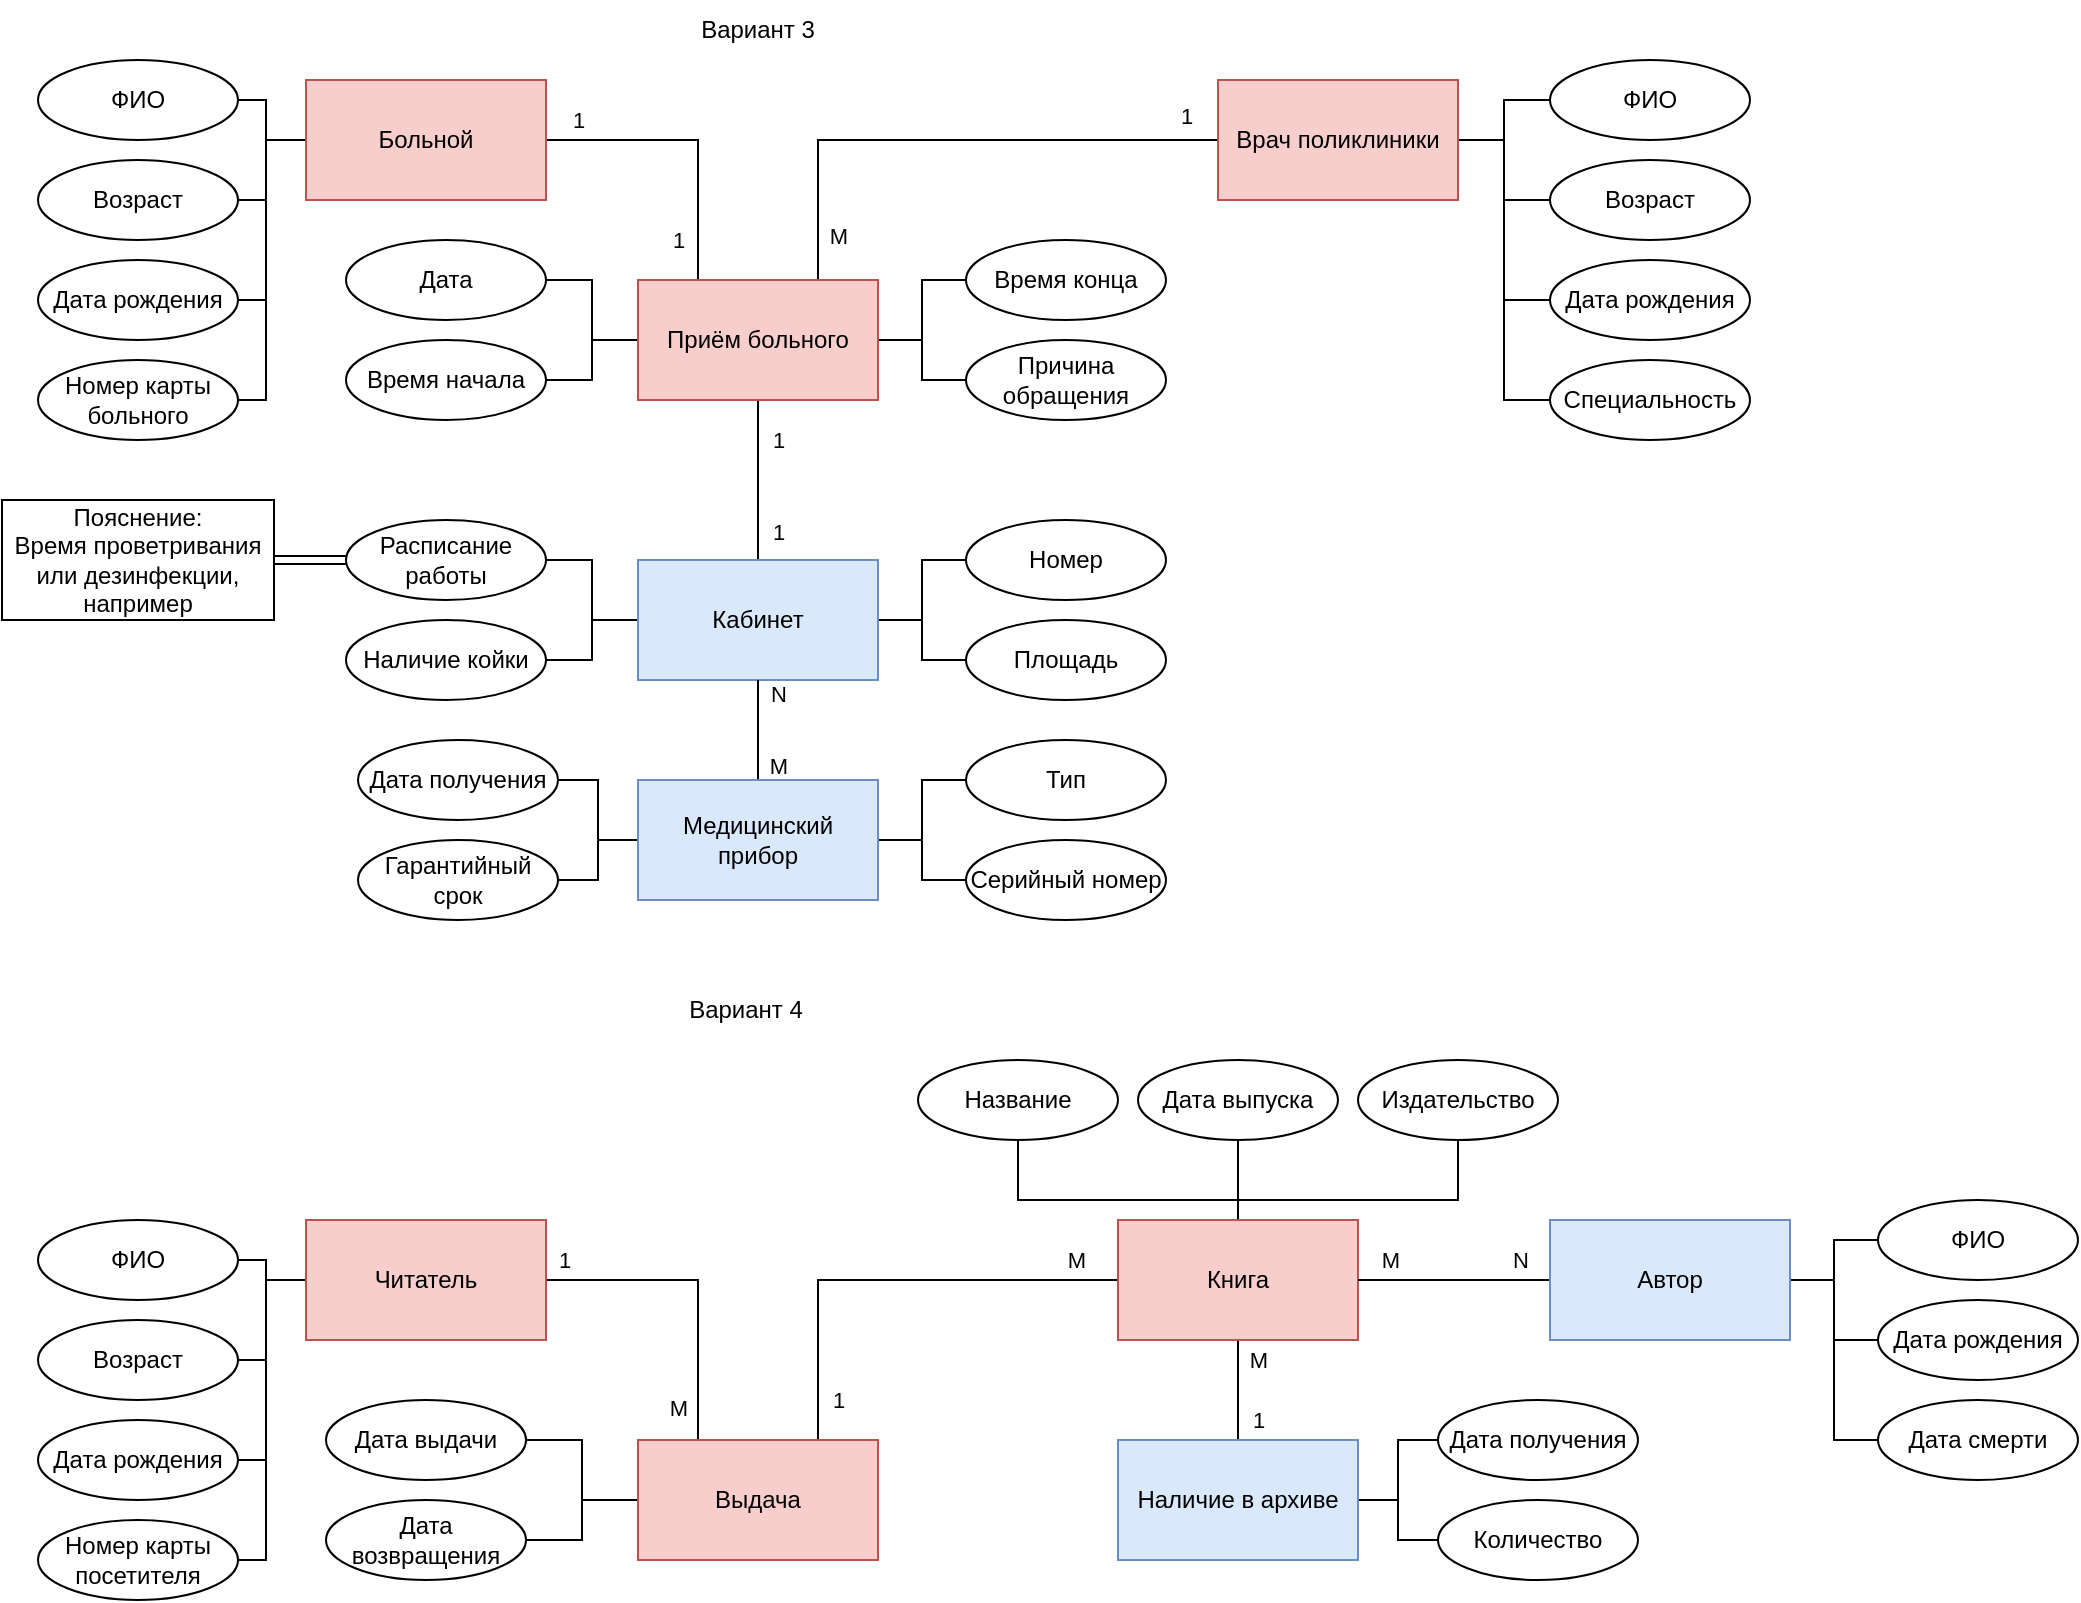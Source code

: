 <mxfile version="23.1.6" type="github">
  <diagram name="Страница — 1" id="_VxTqFJVEIs5IaBWDl29">
    <mxGraphModel dx="3187" dy="1658" grid="1" gridSize="10" guides="1" tooltips="1" connect="1" arrows="1" fold="1" page="1" pageScale="1" pageWidth="827" pageHeight="1169" math="0" shadow="0">
      <root>
        <mxCell id="0" />
        <mxCell id="1" parent="0" />
        <mxCell id="hvhHg81odffqJ2iXtf3Y-19" style="edgeStyle=orthogonalEdgeStyle;rounded=0;orthogonalLoop=1;jettySize=auto;html=1;entryX=0.75;entryY=0;entryDx=0;entryDy=0;strokeColor=default;align=center;verticalAlign=middle;fontFamily=Helvetica;fontSize=11;fontColor=default;labelBackgroundColor=default;endArrow=none;endFill=0;" edge="1" parent="1" source="hvhHg81odffqJ2iXtf3Y-1" target="hvhHg81odffqJ2iXtf3Y-4">
          <mxGeometry relative="1" as="geometry">
            <Array as="points">
              <mxPoint x="450" y="70" />
            </Array>
          </mxGeometry>
        </mxCell>
        <mxCell id="hvhHg81odffqJ2iXtf3Y-34" value="1" style="edgeLabel;html=1;align=center;verticalAlign=middle;resizable=0;points=[];rounded=0;strokeColor=default;fontFamily=Helvetica;fontSize=11;fontColor=default;labelBackgroundColor=default;" vertex="1" connectable="0" parent="hvhHg81odffqJ2iXtf3Y-19">
          <mxGeometry x="0.295" y="1" relative="1" as="geometry">
            <mxPoint x="159" y="-13" as="offset" />
          </mxGeometry>
        </mxCell>
        <mxCell id="hvhHg81odffqJ2iXtf3Y-74" value="M" style="edgeLabel;html=1;align=center;verticalAlign=middle;resizable=0;points=[];rounded=0;strokeColor=default;fontFamily=Helvetica;fontSize=11;fontColor=default;labelBackgroundColor=default;" vertex="1" connectable="0" parent="hvhHg81odffqJ2iXtf3Y-19">
          <mxGeometry x="0.834" relative="1" as="geometry">
            <mxPoint x="10" as="offset" />
          </mxGeometry>
        </mxCell>
        <mxCell id="hvhHg81odffqJ2iXtf3Y-27" style="edgeStyle=orthogonalEdgeStyle;rounded=0;orthogonalLoop=1;jettySize=auto;html=1;entryX=0;entryY=0.5;entryDx=0;entryDy=0;strokeColor=default;align=center;verticalAlign=middle;fontFamily=Helvetica;fontSize=11;fontColor=default;labelBackgroundColor=default;endArrow=none;endFill=0;" edge="1" parent="1" source="hvhHg81odffqJ2iXtf3Y-1" target="hvhHg81odffqJ2iXtf3Y-23">
          <mxGeometry relative="1" as="geometry" />
        </mxCell>
        <mxCell id="hvhHg81odffqJ2iXtf3Y-28" style="edgeStyle=orthogonalEdgeStyle;rounded=0;orthogonalLoop=1;jettySize=auto;html=1;entryX=0;entryY=0.5;entryDx=0;entryDy=0;strokeColor=default;align=center;verticalAlign=middle;fontFamily=Helvetica;fontSize=11;fontColor=default;labelBackgroundColor=default;endArrow=none;endFill=0;" edge="1" parent="1" source="hvhHg81odffqJ2iXtf3Y-1" target="hvhHg81odffqJ2iXtf3Y-24">
          <mxGeometry relative="1" as="geometry" />
        </mxCell>
        <mxCell id="hvhHg81odffqJ2iXtf3Y-29" style="edgeStyle=orthogonalEdgeStyle;rounded=0;orthogonalLoop=1;jettySize=auto;html=1;entryX=0;entryY=0.5;entryDx=0;entryDy=0;strokeColor=default;align=center;verticalAlign=middle;fontFamily=Helvetica;fontSize=11;fontColor=default;labelBackgroundColor=default;endArrow=none;endFill=0;" edge="1" parent="1" source="hvhHg81odffqJ2iXtf3Y-1" target="hvhHg81odffqJ2iXtf3Y-25">
          <mxGeometry relative="1" as="geometry" />
        </mxCell>
        <mxCell id="hvhHg81odffqJ2iXtf3Y-30" style="edgeStyle=orthogonalEdgeStyle;rounded=0;orthogonalLoop=1;jettySize=auto;html=1;entryX=0;entryY=0.5;entryDx=0;entryDy=0;strokeColor=default;align=center;verticalAlign=middle;fontFamily=Helvetica;fontSize=11;fontColor=default;labelBackgroundColor=default;endArrow=none;endFill=0;" edge="1" parent="1" source="hvhHg81odffqJ2iXtf3Y-1" target="hvhHg81odffqJ2iXtf3Y-26">
          <mxGeometry relative="1" as="geometry" />
        </mxCell>
        <mxCell id="hvhHg81odffqJ2iXtf3Y-1" value="Врач поликлиники" style="rounded=0;whiteSpace=wrap;html=1;fillColor=#f8cecc;strokeColor=#b85450;" vertex="1" parent="1">
          <mxGeometry x="650" y="40" width="120" height="60" as="geometry" />
        </mxCell>
        <mxCell id="hvhHg81odffqJ2iXtf3Y-2" value="Вариант 3" style="text;html=1;align=center;verticalAlign=middle;whiteSpace=wrap;rounded=0;" vertex="1" parent="1">
          <mxGeometry x="390" width="60" height="30" as="geometry" />
        </mxCell>
        <mxCell id="hvhHg81odffqJ2iXtf3Y-14" value="" style="edgeStyle=orthogonalEdgeStyle;rounded=0;orthogonalLoop=1;jettySize=auto;html=1;strokeColor=default;align=center;verticalAlign=middle;fontFamily=Helvetica;fontSize=11;fontColor=default;labelBackgroundColor=default;endArrow=none;endFill=0;" edge="1" parent="1" source="hvhHg81odffqJ2iXtf3Y-3" target="hvhHg81odffqJ2iXtf3Y-13">
          <mxGeometry relative="1" as="geometry" />
        </mxCell>
        <mxCell id="hvhHg81odffqJ2iXtf3Y-15" style="edgeStyle=orthogonalEdgeStyle;rounded=0;orthogonalLoop=1;jettySize=auto;html=1;strokeColor=default;align=center;verticalAlign=middle;fontFamily=Helvetica;fontSize=11;fontColor=default;labelBackgroundColor=default;endArrow=none;endFill=0;" edge="1" parent="1" source="hvhHg81odffqJ2iXtf3Y-3" target="hvhHg81odffqJ2iXtf3Y-12">
          <mxGeometry relative="1" as="geometry" />
        </mxCell>
        <mxCell id="hvhHg81odffqJ2iXtf3Y-17" style="edgeStyle=orthogonalEdgeStyle;rounded=0;orthogonalLoop=1;jettySize=auto;html=1;entryX=1;entryY=0.5;entryDx=0;entryDy=0;strokeColor=default;align=center;verticalAlign=middle;fontFamily=Helvetica;fontSize=11;fontColor=default;labelBackgroundColor=default;endArrow=none;endFill=0;" edge="1" parent="1" source="hvhHg81odffqJ2iXtf3Y-3" target="hvhHg81odffqJ2iXtf3Y-16">
          <mxGeometry relative="1" as="geometry">
            <Array as="points">
              <mxPoint x="174" y="70" />
              <mxPoint x="174" y="150" />
            </Array>
          </mxGeometry>
        </mxCell>
        <mxCell id="hvhHg81odffqJ2iXtf3Y-20" style="edgeStyle=orthogonalEdgeStyle;rounded=0;orthogonalLoop=1;jettySize=auto;html=1;entryX=0.25;entryY=0;entryDx=0;entryDy=0;strokeColor=default;align=center;verticalAlign=middle;fontFamily=Helvetica;fontSize=11;fontColor=default;labelBackgroundColor=default;endArrow=none;endFill=0;" edge="1" parent="1" source="hvhHg81odffqJ2iXtf3Y-3" target="hvhHg81odffqJ2iXtf3Y-4">
          <mxGeometry relative="1" as="geometry" />
        </mxCell>
        <mxCell id="hvhHg81odffqJ2iXtf3Y-33" value="1" style="edgeLabel;html=1;align=center;verticalAlign=middle;resizable=0;points=[];rounded=0;strokeColor=default;fontFamily=Helvetica;fontSize=11;fontColor=default;labelBackgroundColor=default;" vertex="1" connectable="0" parent="hvhHg81odffqJ2iXtf3Y-20">
          <mxGeometry x="-0.249" relative="1" as="geometry">
            <mxPoint x="-39" y="-10" as="offset" />
          </mxGeometry>
        </mxCell>
        <mxCell id="hvhHg81odffqJ2iXtf3Y-73" value="1" style="edgeLabel;html=1;align=center;verticalAlign=middle;resizable=0;points=[];rounded=0;strokeColor=default;fontFamily=Helvetica;fontSize=11;fontColor=default;labelBackgroundColor=default;" vertex="1" connectable="0" parent="hvhHg81odffqJ2iXtf3Y-20">
          <mxGeometry x="0.551" y="-1" relative="1" as="geometry">
            <mxPoint x="-9" y="13" as="offset" />
          </mxGeometry>
        </mxCell>
        <mxCell id="hvhHg81odffqJ2iXtf3Y-22" style="edgeStyle=orthogonalEdgeStyle;rounded=0;orthogonalLoop=1;jettySize=auto;html=1;entryX=1;entryY=0.5;entryDx=0;entryDy=0;strokeColor=default;align=center;verticalAlign=middle;fontFamily=Helvetica;fontSize=11;fontColor=default;labelBackgroundColor=default;endArrow=none;endFill=0;" edge="1" parent="1" source="hvhHg81odffqJ2iXtf3Y-3" target="hvhHg81odffqJ2iXtf3Y-21">
          <mxGeometry relative="1" as="geometry">
            <Array as="points">
              <mxPoint x="174" y="70" />
              <mxPoint x="174" y="200" />
            </Array>
          </mxGeometry>
        </mxCell>
        <mxCell id="hvhHg81odffqJ2iXtf3Y-3" value="Больной" style="rounded=0;whiteSpace=wrap;html=1;fillColor=#f8cecc;strokeColor=#b85450;" vertex="1" parent="1">
          <mxGeometry x="194" y="40" width="120" height="60" as="geometry" />
        </mxCell>
        <mxCell id="hvhHg81odffqJ2iXtf3Y-32" style="edgeStyle=orthogonalEdgeStyle;rounded=0;orthogonalLoop=1;jettySize=auto;html=1;entryX=0.5;entryY=0;entryDx=0;entryDy=0;strokeColor=default;align=center;verticalAlign=middle;fontFamily=Helvetica;fontSize=11;fontColor=default;labelBackgroundColor=default;endArrow=none;endFill=0;" edge="1" parent="1" source="hvhHg81odffqJ2iXtf3Y-4" target="hvhHg81odffqJ2iXtf3Y-31">
          <mxGeometry relative="1" as="geometry" />
        </mxCell>
        <mxCell id="hvhHg81odffqJ2iXtf3Y-35" value="1" style="edgeLabel;html=1;align=center;verticalAlign=middle;resizable=0;points=[];rounded=0;strokeColor=default;fontFamily=Helvetica;fontSize=11;fontColor=default;labelBackgroundColor=default;" vertex="1" connectable="0" parent="hvhHg81odffqJ2iXtf3Y-32">
          <mxGeometry x="0.087" y="-1" relative="1" as="geometry">
            <mxPoint x="11" y="-24" as="offset" />
          </mxGeometry>
        </mxCell>
        <mxCell id="hvhHg81odffqJ2iXtf3Y-75" value="1" style="edgeLabel;html=1;align=center;verticalAlign=middle;resizable=0;points=[];rounded=0;strokeColor=default;fontFamily=Helvetica;fontSize=11;fontColor=default;labelBackgroundColor=default;" vertex="1" connectable="0" parent="hvhHg81odffqJ2iXtf3Y-32">
          <mxGeometry x="0.65" relative="1" as="geometry">
            <mxPoint x="10" as="offset" />
          </mxGeometry>
        </mxCell>
        <mxCell id="hvhHg81odffqJ2iXtf3Y-38" style="edgeStyle=orthogonalEdgeStyle;rounded=0;orthogonalLoop=1;jettySize=auto;html=1;entryX=1;entryY=0.5;entryDx=0;entryDy=0;strokeColor=default;align=center;verticalAlign=middle;fontFamily=Helvetica;fontSize=11;fontColor=default;labelBackgroundColor=default;endArrow=none;endFill=0;" edge="1" parent="1" source="hvhHg81odffqJ2iXtf3Y-4" target="hvhHg81odffqJ2iXtf3Y-36">
          <mxGeometry relative="1" as="geometry" />
        </mxCell>
        <mxCell id="hvhHg81odffqJ2iXtf3Y-39" style="edgeStyle=orthogonalEdgeStyle;rounded=0;orthogonalLoop=1;jettySize=auto;html=1;entryX=1;entryY=0.5;entryDx=0;entryDy=0;strokeColor=default;align=center;verticalAlign=middle;fontFamily=Helvetica;fontSize=11;fontColor=default;labelBackgroundColor=default;endArrow=none;endFill=0;" edge="1" parent="1" source="hvhHg81odffqJ2iXtf3Y-4" target="hvhHg81odffqJ2iXtf3Y-37">
          <mxGeometry relative="1" as="geometry" />
        </mxCell>
        <mxCell id="hvhHg81odffqJ2iXtf3Y-42" style="edgeStyle=orthogonalEdgeStyle;rounded=0;orthogonalLoop=1;jettySize=auto;html=1;entryX=0;entryY=0.5;entryDx=0;entryDy=0;strokeColor=default;align=center;verticalAlign=middle;fontFamily=Helvetica;fontSize=11;fontColor=default;labelBackgroundColor=default;endArrow=none;endFill=0;" edge="1" parent="1" source="hvhHg81odffqJ2iXtf3Y-4" target="hvhHg81odffqJ2iXtf3Y-40">
          <mxGeometry relative="1" as="geometry" />
        </mxCell>
        <mxCell id="hvhHg81odffqJ2iXtf3Y-43" style="edgeStyle=orthogonalEdgeStyle;rounded=0;orthogonalLoop=1;jettySize=auto;html=1;entryX=0;entryY=0.5;entryDx=0;entryDy=0;strokeColor=default;align=center;verticalAlign=middle;fontFamily=Helvetica;fontSize=11;fontColor=default;labelBackgroundColor=default;endArrow=none;endFill=0;" edge="1" parent="1" source="hvhHg81odffqJ2iXtf3Y-4" target="hvhHg81odffqJ2iXtf3Y-41">
          <mxGeometry relative="1" as="geometry" />
        </mxCell>
        <mxCell id="hvhHg81odffqJ2iXtf3Y-4" value="Приём больного" style="rounded=0;whiteSpace=wrap;html=1;fillColor=#f8cecc;strokeColor=#b85450;" vertex="1" parent="1">
          <mxGeometry x="360" y="140" width="120" height="60" as="geometry" />
        </mxCell>
        <mxCell id="hvhHg81odffqJ2iXtf3Y-12" value="ФИО" style="ellipse;whiteSpace=wrap;html=1;" vertex="1" parent="1">
          <mxGeometry x="60" y="30" width="100" height="40" as="geometry" />
        </mxCell>
        <mxCell id="hvhHg81odffqJ2iXtf3Y-13" value="Возраст" style="ellipse;whiteSpace=wrap;html=1;" vertex="1" parent="1">
          <mxGeometry x="60" y="80" width="100" height="40" as="geometry" />
        </mxCell>
        <mxCell id="hvhHg81odffqJ2iXtf3Y-16" value="Дата рождения" style="ellipse;whiteSpace=wrap;html=1;" vertex="1" parent="1">
          <mxGeometry x="60" y="130" width="100" height="40" as="geometry" />
        </mxCell>
        <mxCell id="hvhHg81odffqJ2iXtf3Y-21" value="Номер карты больного" style="ellipse;whiteSpace=wrap;html=1;" vertex="1" parent="1">
          <mxGeometry x="60" y="180" width="100" height="40" as="geometry" />
        </mxCell>
        <mxCell id="hvhHg81odffqJ2iXtf3Y-23" value="ФИО" style="ellipse;whiteSpace=wrap;html=1;" vertex="1" parent="1">
          <mxGeometry x="816" y="30" width="100" height="40" as="geometry" />
        </mxCell>
        <mxCell id="hvhHg81odffqJ2iXtf3Y-24" value="Возраст" style="ellipse;whiteSpace=wrap;html=1;" vertex="1" parent="1">
          <mxGeometry x="816" y="80" width="100" height="40" as="geometry" />
        </mxCell>
        <mxCell id="hvhHg81odffqJ2iXtf3Y-25" value="Дата рождения" style="ellipse;whiteSpace=wrap;html=1;" vertex="1" parent="1">
          <mxGeometry x="816" y="130" width="100" height="40" as="geometry" />
        </mxCell>
        <mxCell id="hvhHg81odffqJ2iXtf3Y-26" value="Специальность" style="ellipse;whiteSpace=wrap;html=1;" vertex="1" parent="1">
          <mxGeometry x="816" y="180" width="100" height="40" as="geometry" />
        </mxCell>
        <mxCell id="hvhHg81odffqJ2iXtf3Y-45" style="edgeStyle=orthogonalEdgeStyle;rounded=0;orthogonalLoop=1;jettySize=auto;html=1;strokeColor=default;align=center;verticalAlign=middle;fontFamily=Helvetica;fontSize=11;fontColor=default;labelBackgroundColor=default;endArrow=none;endFill=0;" edge="1" parent="1" source="hvhHg81odffqJ2iXtf3Y-31" target="hvhHg81odffqJ2iXtf3Y-44">
          <mxGeometry relative="1" as="geometry" />
        </mxCell>
        <mxCell id="hvhHg81odffqJ2iXtf3Y-47" style="edgeStyle=orthogonalEdgeStyle;rounded=0;orthogonalLoop=1;jettySize=auto;html=1;entryX=0;entryY=0.5;entryDx=0;entryDy=0;strokeColor=default;align=center;verticalAlign=middle;fontFamily=Helvetica;fontSize=11;fontColor=default;labelBackgroundColor=default;endArrow=none;endFill=0;" edge="1" parent="1" source="hvhHg81odffqJ2iXtf3Y-31" target="hvhHg81odffqJ2iXtf3Y-46">
          <mxGeometry relative="1" as="geometry" />
        </mxCell>
        <mxCell id="hvhHg81odffqJ2iXtf3Y-53" style="edgeStyle=orthogonalEdgeStyle;rounded=0;orthogonalLoop=1;jettySize=auto;html=1;entryX=1;entryY=0.5;entryDx=0;entryDy=0;strokeColor=default;align=center;verticalAlign=middle;fontFamily=Helvetica;fontSize=11;fontColor=default;labelBackgroundColor=default;endArrow=none;endFill=0;" edge="1" parent="1" source="hvhHg81odffqJ2iXtf3Y-31" target="hvhHg81odffqJ2iXtf3Y-48">
          <mxGeometry relative="1" as="geometry" />
        </mxCell>
        <mxCell id="hvhHg81odffqJ2iXtf3Y-114" style="edgeStyle=orthogonalEdgeStyle;rounded=0;orthogonalLoop=1;jettySize=auto;html=1;entryX=0.5;entryY=0;entryDx=0;entryDy=0;strokeColor=default;align=center;verticalAlign=middle;fontFamily=Helvetica;fontSize=11;fontColor=default;labelBackgroundColor=default;endArrow=none;endFill=0;" edge="1" parent="1" source="hvhHg81odffqJ2iXtf3Y-31" target="hvhHg81odffqJ2iXtf3Y-113">
          <mxGeometry relative="1" as="geometry" />
        </mxCell>
        <mxCell id="hvhHg81odffqJ2iXtf3Y-115" value="M" style="edgeLabel;html=1;align=center;verticalAlign=middle;resizable=0;points=[];fontFamily=Helvetica;fontSize=11;fontColor=default;labelBackgroundColor=default;" vertex="1" connectable="0" parent="hvhHg81odffqJ2iXtf3Y-114">
          <mxGeometry x="0.697" y="-1" relative="1" as="geometry">
            <mxPoint x="11" as="offset" />
          </mxGeometry>
        </mxCell>
        <mxCell id="hvhHg81odffqJ2iXtf3Y-127" style="edgeStyle=orthogonalEdgeStyle;rounded=0;orthogonalLoop=1;jettySize=auto;html=1;entryX=1;entryY=0.5;entryDx=0;entryDy=0;strokeColor=default;align=center;verticalAlign=middle;fontFamily=Helvetica;fontSize=11;fontColor=default;labelBackgroundColor=default;endArrow=none;endFill=0;" edge="1" parent="1" source="hvhHg81odffqJ2iXtf3Y-31" target="hvhHg81odffqJ2iXtf3Y-126">
          <mxGeometry relative="1" as="geometry" />
        </mxCell>
        <mxCell id="hvhHg81odffqJ2iXtf3Y-31" value="Кабинет" style="rounded=0;whiteSpace=wrap;html=1;fillColor=#dae8fc;strokeColor=#6c8ebf;" vertex="1" parent="1">
          <mxGeometry x="360" y="280" width="120" height="60" as="geometry" />
        </mxCell>
        <mxCell id="hvhHg81odffqJ2iXtf3Y-36" value="Дата" style="ellipse;whiteSpace=wrap;html=1;" vertex="1" parent="1">
          <mxGeometry x="214" y="120" width="100" height="40" as="geometry" />
        </mxCell>
        <mxCell id="hvhHg81odffqJ2iXtf3Y-37" value="Время начала" style="ellipse;whiteSpace=wrap;html=1;" vertex="1" parent="1">
          <mxGeometry x="214" y="170" width="100" height="40" as="geometry" />
        </mxCell>
        <mxCell id="hvhHg81odffqJ2iXtf3Y-40" value="Время конца" style="ellipse;whiteSpace=wrap;html=1;" vertex="1" parent="1">
          <mxGeometry x="524" y="120" width="100" height="40" as="geometry" />
        </mxCell>
        <mxCell id="hvhHg81odffqJ2iXtf3Y-41" value="Причина обращения" style="ellipse;whiteSpace=wrap;html=1;" vertex="1" parent="1">
          <mxGeometry x="524" y="170" width="100" height="40" as="geometry" />
        </mxCell>
        <mxCell id="hvhHg81odffqJ2iXtf3Y-44" value="Номер" style="ellipse;whiteSpace=wrap;html=1;" vertex="1" parent="1">
          <mxGeometry x="524" y="260" width="100" height="40" as="geometry" />
        </mxCell>
        <mxCell id="hvhHg81odffqJ2iXtf3Y-46" value="Площадь" style="ellipse;whiteSpace=wrap;html=1;" vertex="1" parent="1">
          <mxGeometry x="524" y="310" width="100" height="40" as="geometry" />
        </mxCell>
        <mxCell id="hvhHg81odffqJ2iXtf3Y-50" value="" style="edgeStyle=orthogonalEdgeStyle;rounded=0;orthogonalLoop=1;jettySize=auto;html=1;shape=link;strokeColor=default;align=center;verticalAlign=middle;fontFamily=Helvetica;fontSize=11;fontColor=default;labelBackgroundColor=default;endArrow=none;endFill=0;" edge="1" parent="1" source="hvhHg81odffqJ2iXtf3Y-48" target="hvhHg81odffqJ2iXtf3Y-49">
          <mxGeometry relative="1" as="geometry" />
        </mxCell>
        <mxCell id="hvhHg81odffqJ2iXtf3Y-48" value="Расписание работы" style="ellipse;whiteSpace=wrap;html=1;" vertex="1" parent="1">
          <mxGeometry x="214" y="260" width="100" height="40" as="geometry" />
        </mxCell>
        <mxCell id="hvhHg81odffqJ2iXtf3Y-49" value="Пояснение:&lt;br&gt;Время проветривания или дезинфекции, например" style="whiteSpace=wrap;html=1;" vertex="1" parent="1">
          <mxGeometry x="42" y="250" width="136" height="60" as="geometry" />
        </mxCell>
        <mxCell id="hvhHg81odffqJ2iXtf3Y-58" value="Вариант 4" style="text;html=1;align=center;verticalAlign=middle;whiteSpace=wrap;rounded=0;" vertex="1" parent="1">
          <mxGeometry x="384" y="490" width="60" height="30" as="geometry" />
        </mxCell>
        <mxCell id="hvhHg81odffqJ2iXtf3Y-67" style="edgeStyle=orthogonalEdgeStyle;rounded=0;orthogonalLoop=1;jettySize=auto;html=1;strokeColor=default;align=center;verticalAlign=middle;fontFamily=Helvetica;fontSize=11;fontColor=default;labelBackgroundColor=default;endArrow=none;endFill=0;" edge="1" parent="1" source="hvhHg81odffqJ2iXtf3Y-59" target="hvhHg81odffqJ2iXtf3Y-63">
          <mxGeometry relative="1" as="geometry" />
        </mxCell>
        <mxCell id="hvhHg81odffqJ2iXtf3Y-68" style="edgeStyle=orthogonalEdgeStyle;rounded=0;orthogonalLoop=1;jettySize=auto;html=1;entryX=1;entryY=0.5;entryDx=0;entryDy=0;strokeColor=default;align=center;verticalAlign=middle;fontFamily=Helvetica;fontSize=11;fontColor=default;labelBackgroundColor=default;endArrow=none;endFill=0;" edge="1" parent="1" source="hvhHg81odffqJ2iXtf3Y-59" target="hvhHg81odffqJ2iXtf3Y-64">
          <mxGeometry relative="1" as="geometry" />
        </mxCell>
        <mxCell id="hvhHg81odffqJ2iXtf3Y-69" style="edgeStyle=orthogonalEdgeStyle;rounded=0;orthogonalLoop=1;jettySize=auto;html=1;entryX=1;entryY=0.5;entryDx=0;entryDy=0;strokeColor=default;align=center;verticalAlign=middle;fontFamily=Helvetica;fontSize=11;fontColor=default;labelBackgroundColor=default;endArrow=none;endFill=0;" edge="1" parent="1" source="hvhHg81odffqJ2iXtf3Y-59" target="hvhHg81odffqJ2iXtf3Y-65">
          <mxGeometry relative="1" as="geometry">
            <Array as="points">
              <mxPoint x="174" y="640" />
              <mxPoint x="174" y="730" />
            </Array>
          </mxGeometry>
        </mxCell>
        <mxCell id="hvhHg81odffqJ2iXtf3Y-70" style="edgeStyle=orthogonalEdgeStyle;rounded=0;orthogonalLoop=1;jettySize=auto;html=1;entryX=1;entryY=0.5;entryDx=0;entryDy=0;strokeColor=default;align=center;verticalAlign=middle;fontFamily=Helvetica;fontSize=11;fontColor=default;labelBackgroundColor=default;endArrow=none;endFill=0;" edge="1" parent="1" source="hvhHg81odffqJ2iXtf3Y-59" target="hvhHg81odffqJ2iXtf3Y-66">
          <mxGeometry relative="1" as="geometry">
            <Array as="points">
              <mxPoint x="174" y="640" />
              <mxPoint x="174" y="780" />
            </Array>
          </mxGeometry>
        </mxCell>
        <mxCell id="hvhHg81odffqJ2iXtf3Y-71" style="edgeStyle=orthogonalEdgeStyle;rounded=0;orthogonalLoop=1;jettySize=auto;html=1;entryX=0.25;entryY=0;entryDx=0;entryDy=0;strokeColor=default;align=center;verticalAlign=middle;fontFamily=Helvetica;fontSize=11;fontColor=default;labelBackgroundColor=default;endArrow=none;endFill=0;" edge="1" parent="1" source="hvhHg81odffqJ2iXtf3Y-59" target="hvhHg81odffqJ2iXtf3Y-61">
          <mxGeometry relative="1" as="geometry" />
        </mxCell>
        <mxCell id="hvhHg81odffqJ2iXtf3Y-76" value="1" style="edgeLabel;html=1;align=center;verticalAlign=middle;resizable=0;points=[];rounded=0;strokeColor=default;fontFamily=Helvetica;fontSize=11;fontColor=default;labelBackgroundColor=default;" vertex="1" connectable="0" parent="hvhHg81odffqJ2iXtf3Y-71">
          <mxGeometry x="-0.885" relative="1" as="geometry">
            <mxPoint y="-10" as="offset" />
          </mxGeometry>
        </mxCell>
        <mxCell id="hvhHg81odffqJ2iXtf3Y-77" value="M" style="edgeLabel;html=1;align=center;verticalAlign=middle;resizable=0;points=[];rounded=0;strokeColor=default;fontFamily=Helvetica;fontSize=11;fontColor=default;labelBackgroundColor=default;" vertex="1" connectable="0" parent="hvhHg81odffqJ2iXtf3Y-71">
          <mxGeometry x="0.795" relative="1" as="geometry">
            <mxPoint x="-10" as="offset" />
          </mxGeometry>
        </mxCell>
        <mxCell id="hvhHg81odffqJ2iXtf3Y-59" value="Читатель" style="rounded=0;whiteSpace=wrap;html=1;fillColor=#f8cecc;strokeColor=#b85450;" vertex="1" parent="1">
          <mxGeometry x="194" y="610" width="120" height="60" as="geometry" />
        </mxCell>
        <mxCell id="hvhHg81odffqJ2iXtf3Y-72" style="edgeStyle=orthogonalEdgeStyle;rounded=0;orthogonalLoop=1;jettySize=auto;html=1;entryX=0.75;entryY=0;entryDx=0;entryDy=0;strokeColor=default;align=center;verticalAlign=middle;fontFamily=Helvetica;fontSize=11;fontColor=default;labelBackgroundColor=default;endArrow=none;endFill=0;" edge="1" parent="1" source="hvhHg81odffqJ2iXtf3Y-60" target="hvhHg81odffqJ2iXtf3Y-61">
          <mxGeometry relative="1" as="geometry" />
        </mxCell>
        <mxCell id="hvhHg81odffqJ2iXtf3Y-78" value="M" style="edgeLabel;html=1;align=center;verticalAlign=middle;resizable=0;points=[];rounded=0;strokeColor=default;fontFamily=Helvetica;fontSize=11;fontColor=default;labelBackgroundColor=default;" vertex="1" connectable="0" parent="hvhHg81odffqJ2iXtf3Y-72">
          <mxGeometry x="-0.815" y="-1" relative="1" as="geometry">
            <mxPoint y="-9" as="offset" />
          </mxGeometry>
        </mxCell>
        <mxCell id="hvhHg81odffqJ2iXtf3Y-79" value="1" style="edgeLabel;html=1;align=center;verticalAlign=middle;resizable=0;points=[];rounded=0;strokeColor=default;fontFamily=Helvetica;fontSize=11;fontColor=default;labelBackgroundColor=default;" vertex="1" connectable="0" parent="hvhHg81odffqJ2iXtf3Y-72">
          <mxGeometry x="0.755" y="1" relative="1" as="geometry">
            <mxPoint x="9" y="8" as="offset" />
          </mxGeometry>
        </mxCell>
        <mxCell id="hvhHg81odffqJ2iXtf3Y-86" style="edgeStyle=orthogonalEdgeStyle;rounded=0;orthogonalLoop=1;jettySize=auto;html=1;entryX=0.5;entryY=1;entryDx=0;entryDy=0;strokeColor=default;align=center;verticalAlign=middle;fontFamily=Helvetica;fontSize=11;fontColor=default;labelBackgroundColor=default;endArrow=none;endFill=0;" edge="1" parent="1" source="hvhHg81odffqJ2iXtf3Y-60" target="hvhHg81odffqJ2iXtf3Y-83">
          <mxGeometry relative="1" as="geometry">
            <Array as="points">
              <mxPoint x="660" y="600" />
              <mxPoint x="550" y="600" />
            </Array>
          </mxGeometry>
        </mxCell>
        <mxCell id="hvhHg81odffqJ2iXtf3Y-87" style="edgeStyle=orthogonalEdgeStyle;rounded=0;orthogonalLoop=1;jettySize=auto;html=1;entryX=0.5;entryY=1;entryDx=0;entryDy=0;strokeColor=default;align=center;verticalAlign=middle;fontFamily=Helvetica;fontSize=11;fontColor=default;labelBackgroundColor=default;endArrow=none;endFill=0;" edge="1" parent="1" source="hvhHg81odffqJ2iXtf3Y-60" target="hvhHg81odffqJ2iXtf3Y-84">
          <mxGeometry relative="1" as="geometry" />
        </mxCell>
        <mxCell id="hvhHg81odffqJ2iXtf3Y-88" style="edgeStyle=orthogonalEdgeStyle;rounded=0;orthogonalLoop=1;jettySize=auto;html=1;entryX=0.5;entryY=1;entryDx=0;entryDy=0;strokeColor=default;align=center;verticalAlign=middle;fontFamily=Helvetica;fontSize=11;fontColor=default;labelBackgroundColor=default;endArrow=none;endFill=0;" edge="1" parent="1" source="hvhHg81odffqJ2iXtf3Y-60" target="hvhHg81odffqJ2iXtf3Y-85">
          <mxGeometry relative="1" as="geometry">
            <Array as="points">
              <mxPoint x="660" y="600" />
              <mxPoint x="770" y="600" />
            </Array>
          </mxGeometry>
        </mxCell>
        <mxCell id="hvhHg81odffqJ2iXtf3Y-105" style="edgeStyle=orthogonalEdgeStyle;rounded=0;orthogonalLoop=1;jettySize=auto;html=1;entryX=0.5;entryY=0;entryDx=0;entryDy=0;strokeColor=default;align=center;verticalAlign=middle;fontFamily=Helvetica;fontSize=11;fontColor=default;labelBackgroundColor=default;endArrow=none;endFill=0;" edge="1" parent="1" source="hvhHg81odffqJ2iXtf3Y-60" target="hvhHg81odffqJ2iXtf3Y-104">
          <mxGeometry relative="1" as="geometry" />
        </mxCell>
        <mxCell id="hvhHg81odffqJ2iXtf3Y-106" value="1" style="edgeLabel;html=1;align=center;verticalAlign=middle;resizable=0;points=[];rounded=0;strokeColor=default;fontFamily=Helvetica;fontSize=11;fontColor=default;labelBackgroundColor=default;" vertex="1" connectable="0" parent="hvhHg81odffqJ2iXtf3Y-105">
          <mxGeometry x="0.56" y="-1" relative="1" as="geometry">
            <mxPoint x="11" y="1" as="offset" />
          </mxGeometry>
        </mxCell>
        <mxCell id="hvhHg81odffqJ2iXtf3Y-107" value="M" style="edgeLabel;html=1;align=center;verticalAlign=middle;resizable=0;points=[];rounded=0;strokeColor=default;fontFamily=Helvetica;fontSize=11;fontColor=default;labelBackgroundColor=default;" vertex="1" connectable="0" parent="hvhHg81odffqJ2iXtf3Y-105">
          <mxGeometry x="-0.633" relative="1" as="geometry">
            <mxPoint x="10" y="1" as="offset" />
          </mxGeometry>
        </mxCell>
        <mxCell id="hvhHg81odffqJ2iXtf3Y-60" value="Книга" style="rounded=0;whiteSpace=wrap;html=1;fillColor=#f8cecc;strokeColor=#b85450;" vertex="1" parent="1">
          <mxGeometry x="600" y="610" width="120" height="60" as="geometry" />
        </mxCell>
        <mxCell id="hvhHg81odffqJ2iXtf3Y-102" style="edgeStyle=orthogonalEdgeStyle;rounded=0;orthogonalLoop=1;jettySize=auto;html=1;entryX=1;entryY=0.5;entryDx=0;entryDy=0;strokeColor=default;align=center;verticalAlign=middle;fontFamily=Helvetica;fontSize=11;fontColor=default;labelBackgroundColor=default;endArrow=none;endFill=0;" edge="1" parent="1" source="hvhHg81odffqJ2iXtf3Y-61" target="hvhHg81odffqJ2iXtf3Y-98">
          <mxGeometry relative="1" as="geometry" />
        </mxCell>
        <mxCell id="hvhHg81odffqJ2iXtf3Y-103" style="edgeStyle=orthogonalEdgeStyle;rounded=0;orthogonalLoop=1;jettySize=auto;html=1;entryX=1;entryY=0.5;entryDx=0;entryDy=0;strokeColor=default;align=center;verticalAlign=middle;fontFamily=Helvetica;fontSize=11;fontColor=default;labelBackgroundColor=default;endArrow=none;endFill=0;" edge="1" parent="1" source="hvhHg81odffqJ2iXtf3Y-61" target="hvhHg81odffqJ2iXtf3Y-99">
          <mxGeometry relative="1" as="geometry" />
        </mxCell>
        <mxCell id="hvhHg81odffqJ2iXtf3Y-61" value="Выдача" style="rounded=0;whiteSpace=wrap;html=1;fillColor=#f8cecc;strokeColor=#b85450;" vertex="1" parent="1">
          <mxGeometry x="360" y="720" width="120" height="60" as="geometry" />
        </mxCell>
        <mxCell id="hvhHg81odffqJ2iXtf3Y-80" style="edgeStyle=orthogonalEdgeStyle;rounded=0;orthogonalLoop=1;jettySize=auto;html=1;entryX=1;entryY=0.5;entryDx=0;entryDy=0;strokeColor=default;align=center;verticalAlign=middle;fontFamily=Helvetica;fontSize=11;fontColor=default;labelBackgroundColor=default;endArrow=none;endFill=0;" edge="1" parent="1" source="hvhHg81odffqJ2iXtf3Y-62" target="hvhHg81odffqJ2iXtf3Y-60">
          <mxGeometry relative="1" as="geometry" />
        </mxCell>
        <mxCell id="hvhHg81odffqJ2iXtf3Y-81" value="M" style="edgeLabel;html=1;align=center;verticalAlign=middle;resizable=0;points=[];rounded=0;strokeColor=default;fontFamily=Helvetica;fontSize=11;fontColor=default;labelBackgroundColor=default;" vertex="1" connectable="0" parent="hvhHg81odffqJ2iXtf3Y-80">
          <mxGeometry x="0.653" y="1" relative="1" as="geometry">
            <mxPoint x="-1" y="-11" as="offset" />
          </mxGeometry>
        </mxCell>
        <mxCell id="hvhHg81odffqJ2iXtf3Y-82" value="N" style="edgeLabel;html=1;align=center;verticalAlign=middle;resizable=0;points=[];rounded=0;strokeColor=default;fontFamily=Helvetica;fontSize=11;fontColor=default;labelBackgroundColor=default;" vertex="1" connectable="0" parent="hvhHg81odffqJ2iXtf3Y-80">
          <mxGeometry x="-0.688" relative="1" as="geometry">
            <mxPoint y="-10" as="offset" />
          </mxGeometry>
        </mxCell>
        <mxCell id="hvhHg81odffqJ2iXtf3Y-93" style="edgeStyle=orthogonalEdgeStyle;rounded=0;orthogonalLoop=1;jettySize=auto;html=1;entryX=0;entryY=0.5;entryDx=0;entryDy=0;strokeColor=default;align=center;verticalAlign=middle;fontFamily=Helvetica;fontSize=11;fontColor=default;labelBackgroundColor=default;endArrow=none;endFill=0;" edge="1" parent="1" source="hvhHg81odffqJ2iXtf3Y-62" target="hvhHg81odffqJ2iXtf3Y-89">
          <mxGeometry relative="1" as="geometry" />
        </mxCell>
        <mxCell id="hvhHg81odffqJ2iXtf3Y-94" style="edgeStyle=orthogonalEdgeStyle;rounded=0;orthogonalLoop=1;jettySize=auto;html=1;entryX=0;entryY=0.5;entryDx=0;entryDy=0;strokeColor=default;align=center;verticalAlign=middle;fontFamily=Helvetica;fontSize=11;fontColor=default;labelBackgroundColor=default;endArrow=none;endFill=0;" edge="1" parent="1" source="hvhHg81odffqJ2iXtf3Y-62" target="hvhHg81odffqJ2iXtf3Y-90">
          <mxGeometry relative="1" as="geometry" />
        </mxCell>
        <mxCell id="hvhHg81odffqJ2iXtf3Y-95" style="edgeStyle=orthogonalEdgeStyle;rounded=0;orthogonalLoop=1;jettySize=auto;html=1;entryX=0;entryY=0.5;entryDx=0;entryDy=0;strokeColor=default;endArrow=none;endFill=0;align=center;verticalAlign=middle;fontFamily=Helvetica;fontSize=11;fontColor=default;labelBackgroundColor=default;" edge="1" parent="1" source="hvhHg81odffqJ2iXtf3Y-62" target="hvhHg81odffqJ2iXtf3Y-91">
          <mxGeometry relative="1" as="geometry" />
        </mxCell>
        <mxCell id="hvhHg81odffqJ2iXtf3Y-62" value="Автор" style="rounded=0;whiteSpace=wrap;html=1;fillColor=#dae8fc;strokeColor=#6c8ebf;" vertex="1" parent="1">
          <mxGeometry x="816" y="610" width="120" height="60" as="geometry" />
        </mxCell>
        <mxCell id="hvhHg81odffqJ2iXtf3Y-63" value="ФИО" style="ellipse;whiteSpace=wrap;html=1;" vertex="1" parent="1">
          <mxGeometry x="60" y="610" width="100" height="40" as="geometry" />
        </mxCell>
        <mxCell id="hvhHg81odffqJ2iXtf3Y-64" value="Возраст" style="ellipse;whiteSpace=wrap;html=1;" vertex="1" parent="1">
          <mxGeometry x="60" y="660" width="100" height="40" as="geometry" />
        </mxCell>
        <mxCell id="hvhHg81odffqJ2iXtf3Y-65" value="Дата рождения" style="ellipse;whiteSpace=wrap;html=1;" vertex="1" parent="1">
          <mxGeometry x="60" y="710" width="100" height="40" as="geometry" />
        </mxCell>
        <mxCell id="hvhHg81odffqJ2iXtf3Y-66" value="Номер карты посетителя" style="ellipse;whiteSpace=wrap;html=1;" vertex="1" parent="1">
          <mxGeometry x="60" y="760" width="100" height="40" as="geometry" />
        </mxCell>
        <mxCell id="hvhHg81odffqJ2iXtf3Y-83" value="Название" style="ellipse;whiteSpace=wrap;html=1;" vertex="1" parent="1">
          <mxGeometry x="500" y="530" width="100" height="40" as="geometry" />
        </mxCell>
        <mxCell id="hvhHg81odffqJ2iXtf3Y-84" value="Дата выпуска" style="ellipse;whiteSpace=wrap;html=1;" vertex="1" parent="1">
          <mxGeometry x="610" y="530" width="100" height="40" as="geometry" />
        </mxCell>
        <mxCell id="hvhHg81odffqJ2iXtf3Y-85" value="Издательство" style="ellipse;whiteSpace=wrap;html=1;" vertex="1" parent="1">
          <mxGeometry x="720" y="530" width="100" height="40" as="geometry" />
        </mxCell>
        <mxCell id="hvhHg81odffqJ2iXtf3Y-89" value="ФИО" style="ellipse;whiteSpace=wrap;html=1;" vertex="1" parent="1">
          <mxGeometry x="980" y="600" width="100" height="40" as="geometry" />
        </mxCell>
        <mxCell id="hvhHg81odffqJ2iXtf3Y-90" value="Дата рождения" style="ellipse;whiteSpace=wrap;html=1;" vertex="1" parent="1">
          <mxGeometry x="980" y="650" width="100" height="40" as="geometry" />
        </mxCell>
        <mxCell id="hvhHg81odffqJ2iXtf3Y-91" value="Дата смерти" style="ellipse;whiteSpace=wrap;html=1;" vertex="1" parent="1">
          <mxGeometry x="980" y="700" width="100" height="40" as="geometry" />
        </mxCell>
        <mxCell id="hvhHg81odffqJ2iXtf3Y-98" value="Дата выдачи" style="ellipse;whiteSpace=wrap;html=1;" vertex="1" parent="1">
          <mxGeometry x="204" y="700" width="100" height="40" as="geometry" />
        </mxCell>
        <mxCell id="hvhHg81odffqJ2iXtf3Y-99" value="Дата возвращения" style="ellipse;whiteSpace=wrap;html=1;" vertex="1" parent="1">
          <mxGeometry x="204" y="750" width="100" height="40" as="geometry" />
        </mxCell>
        <mxCell id="hvhHg81odffqJ2iXtf3Y-110" style="edgeStyle=orthogonalEdgeStyle;rounded=0;orthogonalLoop=1;jettySize=auto;html=1;entryX=0;entryY=0.5;entryDx=0;entryDy=0;strokeColor=default;align=center;verticalAlign=middle;fontFamily=Helvetica;fontSize=11;fontColor=default;labelBackgroundColor=default;endArrow=none;endFill=0;" edge="1" parent="1" source="hvhHg81odffqJ2iXtf3Y-104" target="hvhHg81odffqJ2iXtf3Y-108">
          <mxGeometry relative="1" as="geometry" />
        </mxCell>
        <mxCell id="hvhHg81odffqJ2iXtf3Y-111" style="edgeStyle=orthogonalEdgeStyle;rounded=0;orthogonalLoop=1;jettySize=auto;html=1;entryX=0;entryY=0.5;entryDx=0;entryDy=0;strokeColor=default;align=center;verticalAlign=middle;fontFamily=Helvetica;fontSize=11;fontColor=default;labelBackgroundColor=default;endArrow=none;endFill=0;" edge="1" parent="1" source="hvhHg81odffqJ2iXtf3Y-104" target="hvhHg81odffqJ2iXtf3Y-109">
          <mxGeometry relative="1" as="geometry" />
        </mxCell>
        <mxCell id="hvhHg81odffqJ2iXtf3Y-104" value="Наличие в архиве" style="rounded=0;whiteSpace=wrap;html=1;fillColor=#dae8fc;strokeColor=#6c8ebf;" vertex="1" parent="1">
          <mxGeometry x="600" y="720" width="120" height="60" as="geometry" />
        </mxCell>
        <mxCell id="hvhHg81odffqJ2iXtf3Y-108" value="Дата получения" style="ellipse;whiteSpace=wrap;html=1;" vertex="1" parent="1">
          <mxGeometry x="760" y="700" width="100" height="40" as="geometry" />
        </mxCell>
        <mxCell id="hvhHg81odffqJ2iXtf3Y-109" value="Количество" style="ellipse;whiteSpace=wrap;html=1;" vertex="1" parent="1">
          <mxGeometry x="760" y="750" width="100" height="40" as="geometry" />
        </mxCell>
        <mxCell id="hvhHg81odffqJ2iXtf3Y-116" value="" style="edgeStyle=orthogonalEdgeStyle;rounded=0;orthogonalLoop=1;jettySize=auto;html=1;strokeColor=default;align=center;verticalAlign=middle;fontFamily=Helvetica;fontSize=11;fontColor=default;labelBackgroundColor=default;endArrow=none;endFill=0;" edge="1" parent="1" source="hvhHg81odffqJ2iXtf3Y-113" target="hvhHg81odffqJ2iXtf3Y-31">
          <mxGeometry relative="1" as="geometry" />
        </mxCell>
        <mxCell id="hvhHg81odffqJ2iXtf3Y-117" value="N" style="edgeLabel;html=1;align=center;verticalAlign=middle;resizable=0;points=[];fontFamily=Helvetica;fontSize=11;fontColor=default;labelBackgroundColor=default;" vertex="1" connectable="0" parent="hvhHg81odffqJ2iXtf3Y-116">
          <mxGeometry x="0.718" relative="1" as="geometry">
            <mxPoint x="10" as="offset" />
          </mxGeometry>
        </mxCell>
        <mxCell id="hvhHg81odffqJ2iXtf3Y-120" style="edgeStyle=orthogonalEdgeStyle;rounded=0;orthogonalLoop=1;jettySize=auto;html=1;entryX=0;entryY=0.5;entryDx=0;entryDy=0;strokeColor=default;align=center;verticalAlign=middle;fontFamily=Helvetica;fontSize=11;fontColor=default;labelBackgroundColor=default;endArrow=none;endFill=0;" edge="1" parent="1" source="hvhHg81odffqJ2iXtf3Y-113" target="hvhHg81odffqJ2iXtf3Y-118">
          <mxGeometry relative="1" as="geometry" />
        </mxCell>
        <mxCell id="hvhHg81odffqJ2iXtf3Y-121" style="edgeStyle=orthogonalEdgeStyle;rounded=0;orthogonalLoop=1;jettySize=auto;html=1;entryX=0;entryY=0.5;entryDx=0;entryDy=0;strokeColor=default;align=center;verticalAlign=middle;fontFamily=Helvetica;fontSize=11;fontColor=default;labelBackgroundColor=default;endArrow=none;endFill=0;" edge="1" parent="1" source="hvhHg81odffqJ2iXtf3Y-113" target="hvhHg81odffqJ2iXtf3Y-119">
          <mxGeometry relative="1" as="geometry" />
        </mxCell>
        <mxCell id="hvhHg81odffqJ2iXtf3Y-124" style="edgeStyle=orthogonalEdgeStyle;rounded=0;orthogonalLoop=1;jettySize=auto;html=1;entryX=1;entryY=0.5;entryDx=0;entryDy=0;strokeColor=default;align=center;verticalAlign=middle;fontFamily=Helvetica;fontSize=11;fontColor=default;labelBackgroundColor=default;endArrow=none;endFill=0;" edge="1" parent="1" source="hvhHg81odffqJ2iXtf3Y-113" target="hvhHg81odffqJ2iXtf3Y-122">
          <mxGeometry relative="1" as="geometry" />
        </mxCell>
        <mxCell id="hvhHg81odffqJ2iXtf3Y-125" style="edgeStyle=orthogonalEdgeStyle;rounded=0;orthogonalLoop=1;jettySize=auto;html=1;entryX=1;entryY=0.5;entryDx=0;entryDy=0;strokeColor=default;align=center;verticalAlign=middle;fontFamily=Helvetica;fontSize=11;fontColor=default;labelBackgroundColor=default;endArrow=none;endFill=0;" edge="1" parent="1" source="hvhHg81odffqJ2iXtf3Y-113" target="hvhHg81odffqJ2iXtf3Y-123">
          <mxGeometry relative="1" as="geometry" />
        </mxCell>
        <mxCell id="hvhHg81odffqJ2iXtf3Y-113" value="Медицинский прибор" style="rounded=0;whiteSpace=wrap;html=1;fillColor=#dae8fc;strokeColor=#6c8ebf;" vertex="1" parent="1">
          <mxGeometry x="360" y="390" width="120" height="60" as="geometry" />
        </mxCell>
        <mxCell id="hvhHg81odffqJ2iXtf3Y-118" value="Тип" style="ellipse;whiteSpace=wrap;html=1;" vertex="1" parent="1">
          <mxGeometry x="524" y="370" width="100" height="40" as="geometry" />
        </mxCell>
        <mxCell id="hvhHg81odffqJ2iXtf3Y-119" value="Серийный номер" style="ellipse;whiteSpace=wrap;html=1;" vertex="1" parent="1">
          <mxGeometry x="524" y="420" width="100" height="40" as="geometry" />
        </mxCell>
        <mxCell id="hvhHg81odffqJ2iXtf3Y-122" value="Дата получения" style="ellipse;whiteSpace=wrap;html=1;" vertex="1" parent="1">
          <mxGeometry x="220" y="370" width="100" height="40" as="geometry" />
        </mxCell>
        <mxCell id="hvhHg81odffqJ2iXtf3Y-123" value="Гарантийный срок" style="ellipse;whiteSpace=wrap;html=1;" vertex="1" parent="1">
          <mxGeometry x="220" y="420" width="100" height="40" as="geometry" />
        </mxCell>
        <mxCell id="hvhHg81odffqJ2iXtf3Y-126" value="Наличие койки" style="ellipse;whiteSpace=wrap;html=1;" vertex="1" parent="1">
          <mxGeometry x="214" y="310" width="100" height="40" as="geometry" />
        </mxCell>
      </root>
    </mxGraphModel>
  </diagram>
</mxfile>
